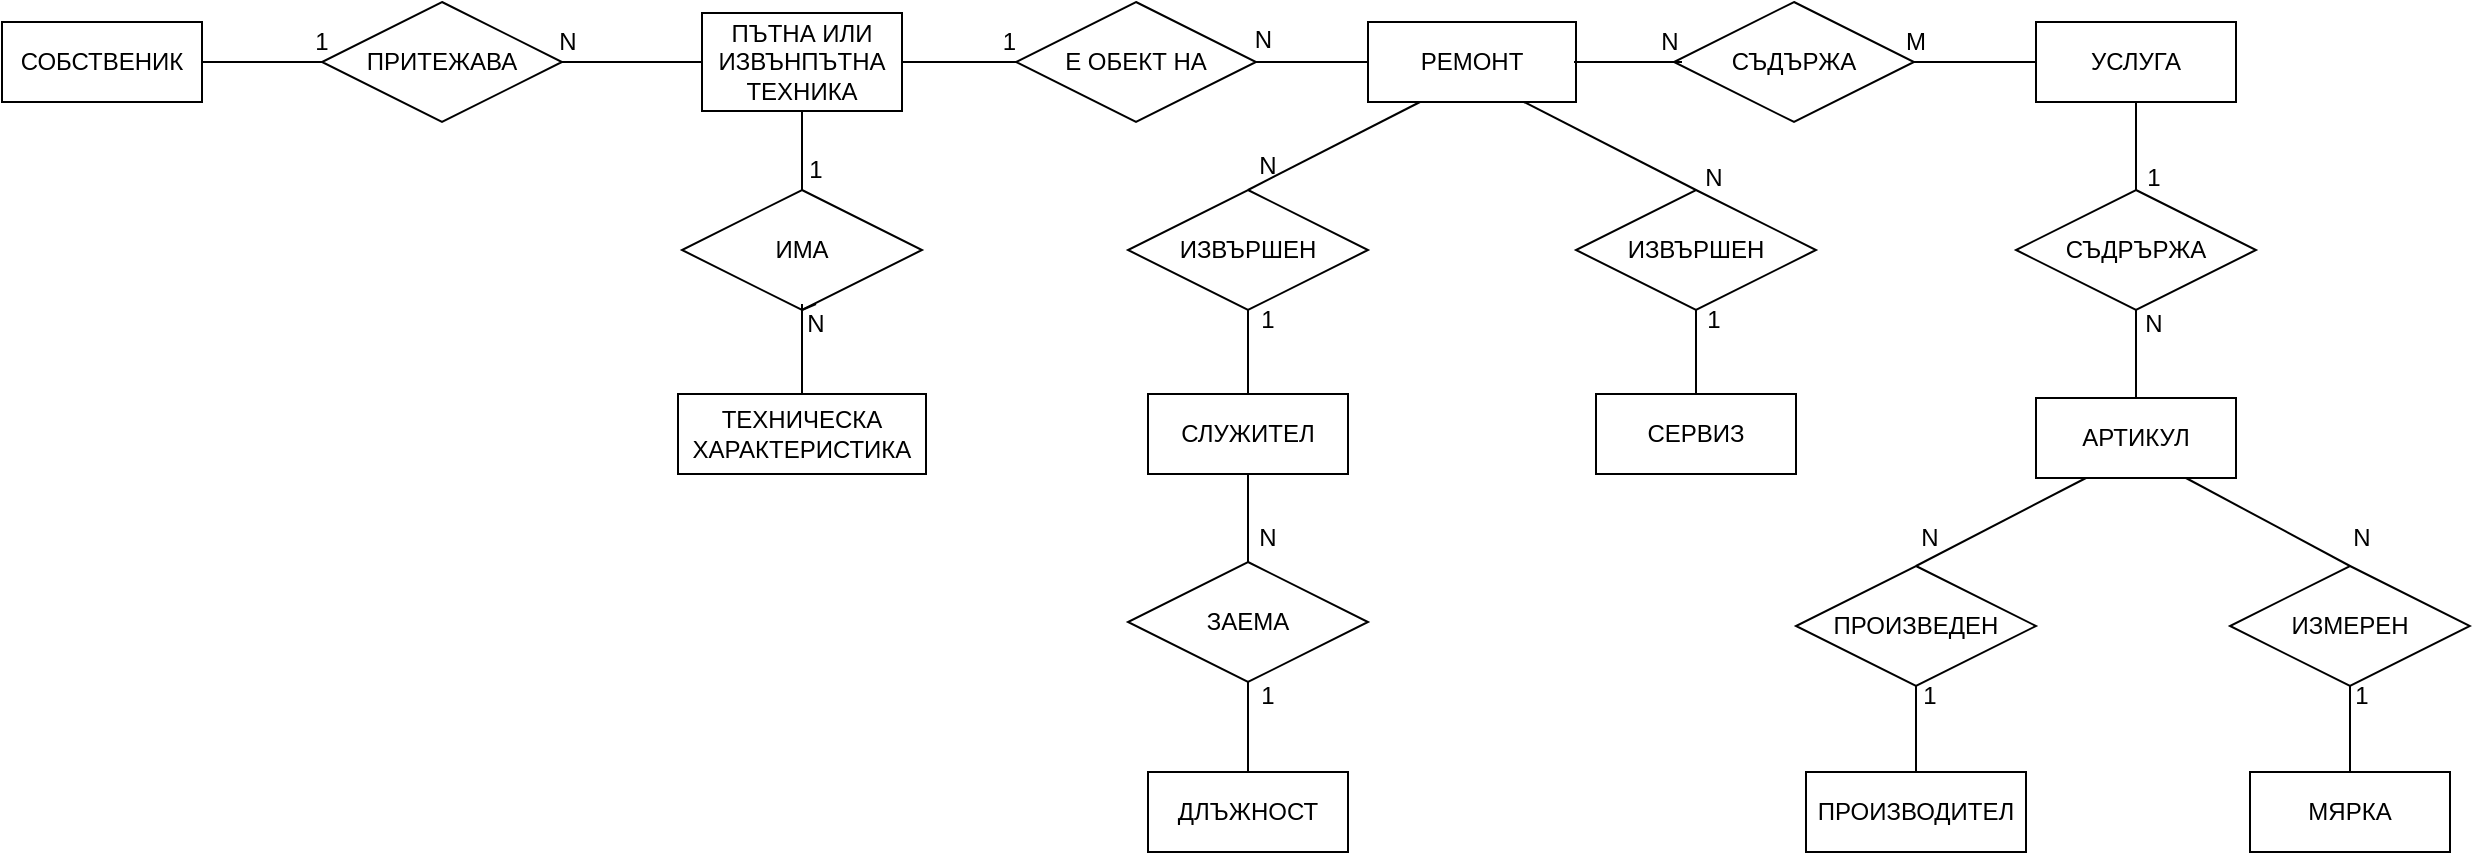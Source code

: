 <mxfile version="15.3.7" type="device"><diagram id="R2lEEEUBdFMjLlhIrx00" name="Page-1"><mxGraphModel dx="2078" dy="147" grid="0" gridSize="10" guides="1" tooltips="1" connect="1" arrows="1" fold="1" page="0" pageScale="1" pageWidth="850" pageHeight="1100" math="0" shadow="0" extFonts="Permanent Marker^https://fonts.googleapis.com/css?family=Permanent+Marker"><root><mxCell id="0"/><mxCell id="1" parent="0"/><mxCell id="u7qYa7cvCH6NdnzY2al5-2" value="РЕМОНТ" style="whiteSpace=wrap;html=1;align=center;" parent="1" vertex="1"><mxGeometry x="273" y="488" width="104" height="40" as="geometry"/></mxCell><mxCell id="u7qYa7cvCH6NdnzY2al5-7" value="Е ОБЕКТ НА" style="shape=rhombus;perimeter=rhombusPerimeter;whiteSpace=wrap;html=1;align=center;" parent="1" vertex="1"><mxGeometry x="97" y="478" width="120" height="60" as="geometry"/></mxCell><mxCell id="u7qYa7cvCH6NdnzY2al5-8" value="ПЪТНА ИЛИ ИЗВЪНПЪТНА ТЕХНИКА" style="whiteSpace=wrap;html=1;align=center;" parent="1" vertex="1"><mxGeometry x="-60" y="483.5" width="100" height="49" as="geometry"/></mxCell><mxCell id="u7qYa7cvCH6NdnzY2al5-11" value="" style="endArrow=none;html=1;rounded=0;exitX=1;exitY=0.5;exitDx=0;exitDy=0;entryX=0;entryY=0.5;entryDx=0;entryDy=0;" parent="1" source="u7qYa7cvCH6NdnzY2al5-7" target="u7qYa7cvCH6NdnzY2al5-2" edge="1"><mxGeometry relative="1" as="geometry"><mxPoint x="340" y="250" as="sourcePoint"/><mxPoint x="281" y="504" as="targetPoint"/><Array as="points"/></mxGeometry></mxCell><mxCell id="u7qYa7cvCH6NdnzY2al5-12" value="N" style="resizable=0;html=1;align=right;verticalAlign=bottom;" parent="u7qYa7cvCH6NdnzY2al5-11" connectable="0" vertex="1"><mxGeometry x="1" relative="1" as="geometry"><mxPoint x="-48" y="-3" as="offset"/></mxGeometry></mxCell><mxCell id="u7qYa7cvCH6NdnzY2al5-13" value="" style="endArrow=none;html=1;rounded=0;entryX=1;entryY=0.5;entryDx=0;entryDy=0;exitX=0;exitY=0.5;exitDx=0;exitDy=0;" parent="1" source="u7qYa7cvCH6NdnzY2al5-7" target="u7qYa7cvCH6NdnzY2al5-8" edge="1"><mxGeometry relative="1" as="geometry"><mxPoint x="90" y="508" as="sourcePoint"/><mxPoint x="500" y="250" as="targetPoint"/></mxGeometry></mxCell><mxCell id="u7qYa7cvCH6NdnzY2al5-14" value="1" style="resizable=0;html=1;align=right;verticalAlign=bottom;" parent="u7qYa7cvCH6NdnzY2al5-13" connectable="0" vertex="1"><mxGeometry x="1" relative="1" as="geometry"><mxPoint x="57" y="-2" as="offset"/></mxGeometry></mxCell><mxCell id="u7qYa7cvCH6NdnzY2al5-17" value="ИЗВЪРШЕН" style="shape=rhombus;perimeter=rhombusPerimeter;whiteSpace=wrap;html=1;align=center;" parent="1" vertex="1"><mxGeometry x="153" y="572" width="120" height="60" as="geometry"/></mxCell><mxCell id="u7qYa7cvCH6NdnzY2al5-18" value="СЛУЖИТЕЛ" style="whiteSpace=wrap;html=1;align=center;" parent="1" vertex="1"><mxGeometry x="163" y="674" width="100" height="40" as="geometry"/></mxCell><mxCell id="u7qYa7cvCH6NdnzY2al5-20" value="ЗАЕМА" style="shape=rhombus;perimeter=rhombusPerimeter;whiteSpace=wrap;html=1;align=center;" parent="1" vertex="1"><mxGeometry x="153" y="758" width="120" height="60" as="geometry"/></mxCell><mxCell id="u7qYa7cvCH6NdnzY2al5-21" value="ДЛЪЖНОСТ" style="whiteSpace=wrap;html=1;align=center;" parent="1" vertex="1"><mxGeometry x="163" y="863" width="100" height="40" as="geometry"/></mxCell><mxCell id="u7qYa7cvCH6NdnzY2al5-22" value="" style="endArrow=none;html=1;rounded=0;exitX=0.25;exitY=1;exitDx=0;exitDy=0;entryX=0.5;entryY=0;entryDx=0;entryDy=0;" parent="1" source="u7qYa7cvCH6NdnzY2al5-2" target="u7qYa7cvCH6NdnzY2al5-17" edge="1"><mxGeometry relative="1" as="geometry"><mxPoint x="340" y="250" as="sourcePoint"/><mxPoint x="500" y="250" as="targetPoint"/><Array as="points"/></mxGeometry></mxCell><mxCell id="u7qYa7cvCH6NdnzY2al5-23" value="" style="endArrow=none;html=1;rounded=0;entryX=0.5;entryY=0;entryDx=0;entryDy=0;startArrow=none;exitX=0.5;exitY=1;exitDx=0;exitDy=0;" parent="1" source="u7qYa7cvCH6NdnzY2al5-17" target="u7qYa7cvCH6NdnzY2al5-18" edge="1"><mxGeometry relative="1" as="geometry"><mxPoint x="210" y="633" as="sourcePoint"/><mxPoint x="500" y="250" as="targetPoint"/></mxGeometry></mxCell><mxCell id="u7qYa7cvCH6NdnzY2al5-24" value="" style="endArrow=none;html=1;rounded=0;exitX=0.5;exitY=1;exitDx=0;exitDy=0;entryX=0.5;entryY=0;entryDx=0;entryDy=0;" parent="1" source="u7qYa7cvCH6NdnzY2al5-18" target="u7qYa7cvCH6NdnzY2al5-20" edge="1"><mxGeometry relative="1" as="geometry"><mxPoint x="340" y="250" as="sourcePoint"/><mxPoint x="500" y="250" as="targetPoint"/></mxGeometry></mxCell><mxCell id="u7qYa7cvCH6NdnzY2al5-28" value="ПРИТЕЖАВА" style="shape=rhombus;perimeter=rhombusPerimeter;whiteSpace=wrap;html=1;align=center;" parent="1" vertex="1"><mxGeometry x="-250" y="478" width="120" height="60" as="geometry"/></mxCell><mxCell id="u7qYa7cvCH6NdnzY2al5-29" value="СОБСТВЕНИК" style="whiteSpace=wrap;html=1;align=center;" parent="1" vertex="1"><mxGeometry x="-410" y="488" width="100" height="40" as="geometry"/></mxCell><mxCell id="u7qYa7cvCH6NdnzY2al5-30" value="" style="endArrow=none;html=1;rounded=0;exitX=0;exitY=0.5;exitDx=0;exitDy=0;entryX=1;entryY=0.5;entryDx=0;entryDy=0;" parent="1" source="u7qYa7cvCH6NdnzY2al5-8" target="u7qYa7cvCH6NdnzY2al5-28" edge="1"><mxGeometry relative="1" as="geometry"><mxPoint x="340" y="250" as="sourcePoint"/><mxPoint x="500" y="250" as="targetPoint"/></mxGeometry></mxCell><mxCell id="u7qYa7cvCH6NdnzY2al5-31" value="" style="endArrow=none;html=1;rounded=0;entryX=0;entryY=0.5;entryDx=0;entryDy=0;" parent="1" target="u7qYa7cvCH6NdnzY2al5-28" edge="1"><mxGeometry relative="1" as="geometry"><mxPoint x="-310" y="508" as="sourcePoint"/><mxPoint x="500" y="250" as="targetPoint"/></mxGeometry></mxCell><mxCell id="u7qYa7cvCH6NdnzY2al5-33" value="СЪДЪРЖА" style="shape=rhombus;perimeter=rhombusPerimeter;whiteSpace=wrap;html=1;align=center;" parent="1" vertex="1"><mxGeometry x="426" y="478" width="120" height="60" as="geometry"/></mxCell><mxCell id="u7qYa7cvCH6NdnzY2al5-34" value="УСЛУГА" style="whiteSpace=wrap;html=1;align=center;" parent="1" vertex="1"><mxGeometry x="607" y="488" width="100" height="40" as="geometry"/></mxCell><mxCell id="u7qYa7cvCH6NdnzY2al5-35" value="СЪДРЪРЖА" style="shape=rhombus;perimeter=rhombusPerimeter;whiteSpace=wrap;html=1;align=center;" parent="1" vertex="1"><mxGeometry x="597" y="572" width="120" height="60" as="geometry"/></mxCell><mxCell id="u7qYa7cvCH6NdnzY2al5-36" value="АРТИКУЛ" style="whiteSpace=wrap;html=1;align=center;" parent="1" vertex="1"><mxGeometry x="607" y="676" width="100" height="40" as="geometry"/></mxCell><mxCell id="u7qYa7cvCH6NdnzY2al5-39" value="" style="endArrow=none;html=1;rounded=0;" parent="1" edge="1"><mxGeometry relative="1" as="geometry"><mxPoint x="430" y="508" as="sourcePoint"/><mxPoint x="376" y="508" as="targetPoint"/></mxGeometry></mxCell><mxCell id="u7qYa7cvCH6NdnzY2al5-40" value="" style="endArrow=none;html=1;rounded=0;exitX=1;exitY=0.5;exitDx=0;exitDy=0;entryX=0;entryY=0.5;entryDx=0;entryDy=0;" parent="1" source="u7qYa7cvCH6NdnzY2al5-33" target="u7qYa7cvCH6NdnzY2al5-34" edge="1"><mxGeometry relative="1" as="geometry"><mxPoint x="569" y="493" as="sourcePoint"/><mxPoint x="596" y="508" as="targetPoint"/></mxGeometry></mxCell><mxCell id="u7qYa7cvCH6NdnzY2al5-41" value="" style="endArrow=none;html=1;rounded=0;exitX=0.5;exitY=1;exitDx=0;exitDy=0;entryX=0.5;entryY=0;entryDx=0;entryDy=0;" parent="1" source="u7qYa7cvCH6NdnzY2al5-34" target="u7qYa7cvCH6NdnzY2al5-35" edge="1"><mxGeometry relative="1" as="geometry"><mxPoint x="130" y="390" as="sourcePoint"/><mxPoint x="290" y="390" as="targetPoint"/></mxGeometry></mxCell><mxCell id="u7qYa7cvCH6NdnzY2al5-43" value="" style="endArrow=none;html=1;rounded=0;exitX=0.5;exitY=1;exitDx=0;exitDy=0;entryX=0.5;entryY=0;entryDx=0;entryDy=0;" parent="1" source="u7qYa7cvCH6NdnzY2al5-35" target="u7qYa7cvCH6NdnzY2al5-36" edge="1"><mxGeometry relative="1" as="geometry"><mxPoint x="130" y="390" as="sourcePoint"/><mxPoint x="290" y="390" as="targetPoint"/></mxGeometry></mxCell><mxCell id="u7qYa7cvCH6NdnzY2al5-58" value="N" style="text;html=1;strokeColor=none;fillColor=none;align=center;verticalAlign=middle;whiteSpace=wrap;rounded=0;" parent="1" vertex="1"><mxGeometry x="-147" y="488" width="40" height="20" as="geometry"/></mxCell><mxCell id="u7qYa7cvCH6NdnzY2al5-59" value="1" style="text;html=1;strokeColor=none;fillColor=none;align=center;verticalAlign=middle;whiteSpace=wrap;rounded=0;" parent="1" vertex="1"><mxGeometry x="-270" y="488" width="40" height="20" as="geometry"/></mxCell><mxCell id="u7qYa7cvCH6NdnzY2al5-60" value="N" style="text;html=1;strokeColor=none;fillColor=none;align=center;verticalAlign=middle;whiteSpace=wrap;rounded=0;" parent="1" vertex="1"><mxGeometry x="203" y="550" width="40" height="20" as="geometry"/></mxCell><mxCell id="u7qYa7cvCH6NdnzY2al5-62" value="1" style="text;html=1;strokeColor=none;fillColor=none;align=center;verticalAlign=middle;whiteSpace=wrap;rounded=0;" parent="1" vertex="1"><mxGeometry x="646" y="556" width="40" height="20" as="geometry"/></mxCell><mxCell id="u7qYa7cvCH6NdnzY2al5-63" value="N" style="text;html=1;strokeColor=none;fillColor=none;align=center;verticalAlign=middle;whiteSpace=wrap;rounded=0;" parent="1" vertex="1"><mxGeometry x="646" y="629" width="40" height="20" as="geometry"/></mxCell><mxCell id="u7qYa7cvCH6NdnzY2al5-64" value="N" style="text;html=1;strokeColor=none;fillColor=none;align=center;verticalAlign=middle;whiteSpace=wrap;rounded=0;" parent="1" vertex="1"><mxGeometry x="203" y="736" width="40" height="20" as="geometry"/></mxCell><mxCell id="u7qYa7cvCH6NdnzY2al5-66" value="N" style="text;html=1;strokeColor=none;fillColor=none;align=center;verticalAlign=middle;whiteSpace=wrap;rounded=0;" parent="1" vertex="1"><mxGeometry x="404" y="488" width="40" height="20" as="geometry"/></mxCell><mxCell id="u7qYa7cvCH6NdnzY2al5-70" value="ИЗВЪРШЕН" style="shape=rhombus;perimeter=rhombusPerimeter;whiteSpace=wrap;html=1;align=center;" parent="1" vertex="1"><mxGeometry x="377" y="572" width="120" height="60" as="geometry"/></mxCell><mxCell id="u7qYa7cvCH6NdnzY2al5-72" value="СЕРВИЗ" style="whiteSpace=wrap;html=1;align=center;" parent="1" vertex="1"><mxGeometry x="387" y="674" width="100" height="40" as="geometry"/></mxCell><mxCell id="u7qYa7cvCH6NdnzY2al5-73" value="" style="endArrow=none;html=1;rounded=0;entryX=0.75;entryY=1;entryDx=0;entryDy=0;exitX=0.5;exitY=0;exitDx=0;exitDy=0;" parent="1" source="u7qYa7cvCH6NdnzY2al5-70" target="u7qYa7cvCH6NdnzY2al5-2" edge="1"><mxGeometry relative="1" as="geometry"><mxPoint x="130" as="sourcePoint"/><mxPoint x="290" as="targetPoint"/></mxGeometry></mxCell><mxCell id="u7qYa7cvCH6NdnzY2al5-75" value="" style="endArrow=none;html=1;rounded=0;exitX=0.5;exitY=1;exitDx=0;exitDy=0;" parent="1" source="u7qYa7cvCH6NdnzY2al5-70" target="u7qYa7cvCH6NdnzY2al5-72" edge="1"><mxGeometry relative="1" as="geometry"><mxPoint x="423" y="626" as="sourcePoint"/><mxPoint x="423" y="675" as="targetPoint"/></mxGeometry></mxCell><mxCell id="u7qYa7cvCH6NdnzY2al5-77" value="N" style="text;html=1;strokeColor=none;fillColor=none;align=center;verticalAlign=middle;whiteSpace=wrap;rounded=0;" parent="1" vertex="1"><mxGeometry x="426" y="556" width="40" height="20" as="geometry"/></mxCell><mxCell id="u7qYa7cvCH6NdnzY2al5-78" value="1" style="text;html=1;strokeColor=none;fillColor=none;align=center;verticalAlign=middle;whiteSpace=wrap;rounded=0;" parent="1" vertex="1"><mxGeometry x="426" y="627" width="40" height="20" as="geometry"/></mxCell><mxCell id="u7qYa7cvCH6NdnzY2al5-65" value="1" style="text;html=1;strokeColor=none;fillColor=none;align=center;verticalAlign=middle;whiteSpace=wrap;rounded=0;" parent="1" vertex="1"><mxGeometry x="203" y="627" width="40" height="20" as="geometry"/></mxCell><mxCell id="u7qYa7cvCH6NdnzY2al5-61" value="1" style="text;html=1;strokeColor=none;fillColor=none;align=center;verticalAlign=middle;whiteSpace=wrap;rounded=0;" parent="1" vertex="1"><mxGeometry x="203" y="815" width="40" height="20" as="geometry"/></mxCell><mxCell id="jopDz0tl_gsb5y5eVTLP-5" value="" style="endArrow=none;html=1;exitX=0.5;exitY=1;exitDx=0;exitDy=0;" parent="1" source="u7qYa7cvCH6NdnzY2al5-20" target="u7qYa7cvCH6NdnzY2al5-21" edge="1"><mxGeometry width="50" height="50" relative="1" as="geometry"><mxPoint x="150" y="641" as="sourcePoint"/><mxPoint x="200" y="591" as="targetPoint"/></mxGeometry></mxCell><mxCell id="jopDz0tl_gsb5y5eVTLP-7" value="ПРОИЗВЕДЕН" style="shape=rhombus;perimeter=rhombusPerimeter;whiteSpace=wrap;html=1;align=center;" parent="1" vertex="1"><mxGeometry x="487" y="760" width="120" height="60" as="geometry"/></mxCell><mxCell id="jopDz0tl_gsb5y5eVTLP-8" value="ИЗМЕРЕН" style="shape=rhombus;perimeter=rhombusPerimeter;whiteSpace=wrap;html=1;align=center;" parent="1" vertex="1"><mxGeometry x="704" y="760" width="120" height="60" as="geometry"/></mxCell><mxCell id="jopDz0tl_gsb5y5eVTLP-9" value="" style="endArrow=none;html=1;entryX=0.75;entryY=1;entryDx=0;entryDy=0;exitX=0.5;exitY=0;exitDx=0;exitDy=0;" parent="1" source="jopDz0tl_gsb5y5eVTLP-8" target="u7qYa7cvCH6NdnzY2al5-36" edge="1"><mxGeometry width="50" height="50" relative="1" as="geometry"><mxPoint x="264" y="667" as="sourcePoint"/><mxPoint x="314" y="617" as="targetPoint"/></mxGeometry></mxCell><mxCell id="jopDz0tl_gsb5y5eVTLP-10" value="" style="endArrow=none;html=1;entryX=0.25;entryY=1;entryDx=0;entryDy=0;exitX=0.5;exitY=0;exitDx=0;exitDy=0;" parent="1" source="jopDz0tl_gsb5y5eVTLP-7" target="u7qYa7cvCH6NdnzY2al5-36" edge="1"><mxGeometry width="50" height="50" relative="1" as="geometry"><mxPoint x="264" y="667" as="sourcePoint"/><mxPoint x="314" y="617" as="targetPoint"/><Array as="points"/></mxGeometry></mxCell><mxCell id="jopDz0tl_gsb5y5eVTLP-11" value="ПРОИЗВОДИТЕЛ" style="whiteSpace=wrap;html=1;align=center;" parent="1" vertex="1"><mxGeometry x="492" y="863" width="110" height="40" as="geometry"/></mxCell><mxCell id="jopDz0tl_gsb5y5eVTLP-12" value="МЯРКА" style="whiteSpace=wrap;html=1;align=center;" parent="1" vertex="1"><mxGeometry x="714" y="863" width="100" height="40" as="geometry"/></mxCell><mxCell id="jopDz0tl_gsb5y5eVTLP-13" value="" style="endArrow=none;html=1;entryX=0.5;entryY=1;entryDx=0;entryDy=0;exitX=0.5;exitY=0;exitDx=0;exitDy=0;" parent="1" source="jopDz0tl_gsb5y5eVTLP-11" target="jopDz0tl_gsb5y5eVTLP-7" edge="1"><mxGeometry width="50" height="50" relative="1" as="geometry"><mxPoint x="264" y="778" as="sourcePoint"/><mxPoint x="314" y="728" as="targetPoint"/></mxGeometry></mxCell><mxCell id="jopDz0tl_gsb5y5eVTLP-14" value="" style="endArrow=none;html=1;entryX=0.5;entryY=1;entryDx=0;entryDy=0;exitX=0.5;exitY=0;exitDx=0;exitDy=0;" parent="1" source="jopDz0tl_gsb5y5eVTLP-12" target="jopDz0tl_gsb5y5eVTLP-8" edge="1"><mxGeometry width="50" height="50" relative="1" as="geometry"><mxPoint x="264" y="778" as="sourcePoint"/><mxPoint x="314" y="728" as="targetPoint"/></mxGeometry></mxCell><mxCell id="jopDz0tl_gsb5y5eVTLP-15" value="M" style="text;html=1;strokeColor=none;fillColor=none;align=center;verticalAlign=middle;whiteSpace=wrap;rounded=0;" parent="1" vertex="1"><mxGeometry x="527" y="488" width="40" height="20" as="geometry"/></mxCell><mxCell id="jopDz0tl_gsb5y5eVTLP-16" value="N" style="text;html=1;strokeColor=none;fillColor=none;align=center;verticalAlign=middle;whiteSpace=wrap;rounded=0;" parent="1" vertex="1"><mxGeometry x="534" y="736" width="40" height="20" as="geometry"/></mxCell><mxCell id="jopDz0tl_gsb5y5eVTLP-17" value="N" style="text;html=1;strokeColor=none;fillColor=none;align=center;verticalAlign=middle;whiteSpace=wrap;rounded=0;" parent="1" vertex="1"><mxGeometry x="750" y="736" width="40" height="20" as="geometry"/></mxCell><mxCell id="jopDz0tl_gsb5y5eVTLP-18" value="1" style="text;html=1;strokeColor=none;fillColor=none;align=center;verticalAlign=middle;whiteSpace=wrap;rounded=0;" parent="1" vertex="1"><mxGeometry x="534" y="815" width="40" height="20" as="geometry"/></mxCell><mxCell id="jopDz0tl_gsb5y5eVTLP-19" value="1" style="text;html=1;strokeColor=none;fillColor=none;align=center;verticalAlign=middle;whiteSpace=wrap;rounded=0;" parent="1" vertex="1"><mxGeometry x="750" y="815" width="40" height="20" as="geometry"/></mxCell><mxCell id="jopDz0tl_gsb5y5eVTLP-90" value="ИМА" style="shape=rhombus;perimeter=rhombusPerimeter;whiteSpace=wrap;html=1;align=center;" parent="1" vertex="1"><mxGeometry x="-70" y="572" width="120" height="60" as="geometry"/></mxCell><mxCell id="jopDz0tl_gsb5y5eVTLP-91" value="ТЕХНИЧЕСКА ХАРАКТЕРИСТИКА" style="whiteSpace=wrap;html=1;align=center;" parent="1" vertex="1"><mxGeometry x="-72" y="674" width="124" height="40" as="geometry"/></mxCell><mxCell id="jopDz0tl_gsb5y5eVTLP-92" value="" style="endArrow=none;html=1;entryX=0.5;entryY=1;entryDx=0;entryDy=0;exitX=0.5;exitY=0;exitDx=0;exitDy=0;" parent="1" source="jopDz0tl_gsb5y5eVTLP-90" target="u7qYa7cvCH6NdnzY2al5-8" edge="1"><mxGeometry width="50" height="50" relative="1" as="geometry"><mxPoint x="147" y="510" as="sourcePoint"/><mxPoint x="197" y="460" as="targetPoint"/></mxGeometry></mxCell><mxCell id="jopDz0tl_gsb5y5eVTLP-93" value="" style="endArrow=none;html=1;entryX=0.5;entryY=0;entryDx=0;entryDy=0;startArrow=none;" parent="1" target="jopDz0tl_gsb5y5eVTLP-91" edge="1"><mxGeometry width="50" height="50" relative="1" as="geometry"><mxPoint x="-10" y="629" as="sourcePoint"/><mxPoint x="197" y="460" as="targetPoint"/></mxGeometry></mxCell><mxCell id="jopDz0tl_gsb5y5eVTLP-94" value="1" style="text;html=1;strokeColor=none;fillColor=none;align=center;verticalAlign=middle;whiteSpace=wrap;rounded=0;" parent="1" vertex="1"><mxGeometry x="-23" y="552" width="40" height="20" as="geometry"/></mxCell><mxCell id="jopDz0tl_gsb5y5eVTLP-95" value="N" style="text;html=1;strokeColor=none;fillColor=none;align=center;verticalAlign=middle;whiteSpace=wrap;rounded=0;" parent="1" vertex="1"><mxGeometry x="-23" y="629" width="40" height="20" as="geometry"/></mxCell><mxCell id="jopDz0tl_gsb5y5eVTLP-96" value="" style="endArrow=none;html=1;exitX=0.5;exitY=1;exitDx=0;exitDy=0;entryX=0.5;entryY=0;entryDx=0;entryDy=0;" parent="1" source="jopDz0tl_gsb5y5eVTLP-90" target="jopDz0tl_gsb5y5eVTLP-95" edge="1"><mxGeometry width="50" height="50" relative="1" as="geometry"><mxPoint x="-10" y="632" as="sourcePoint"/><mxPoint x="-10" y="674" as="targetPoint"/></mxGeometry></mxCell></root></mxGraphModel></diagram></mxfile>